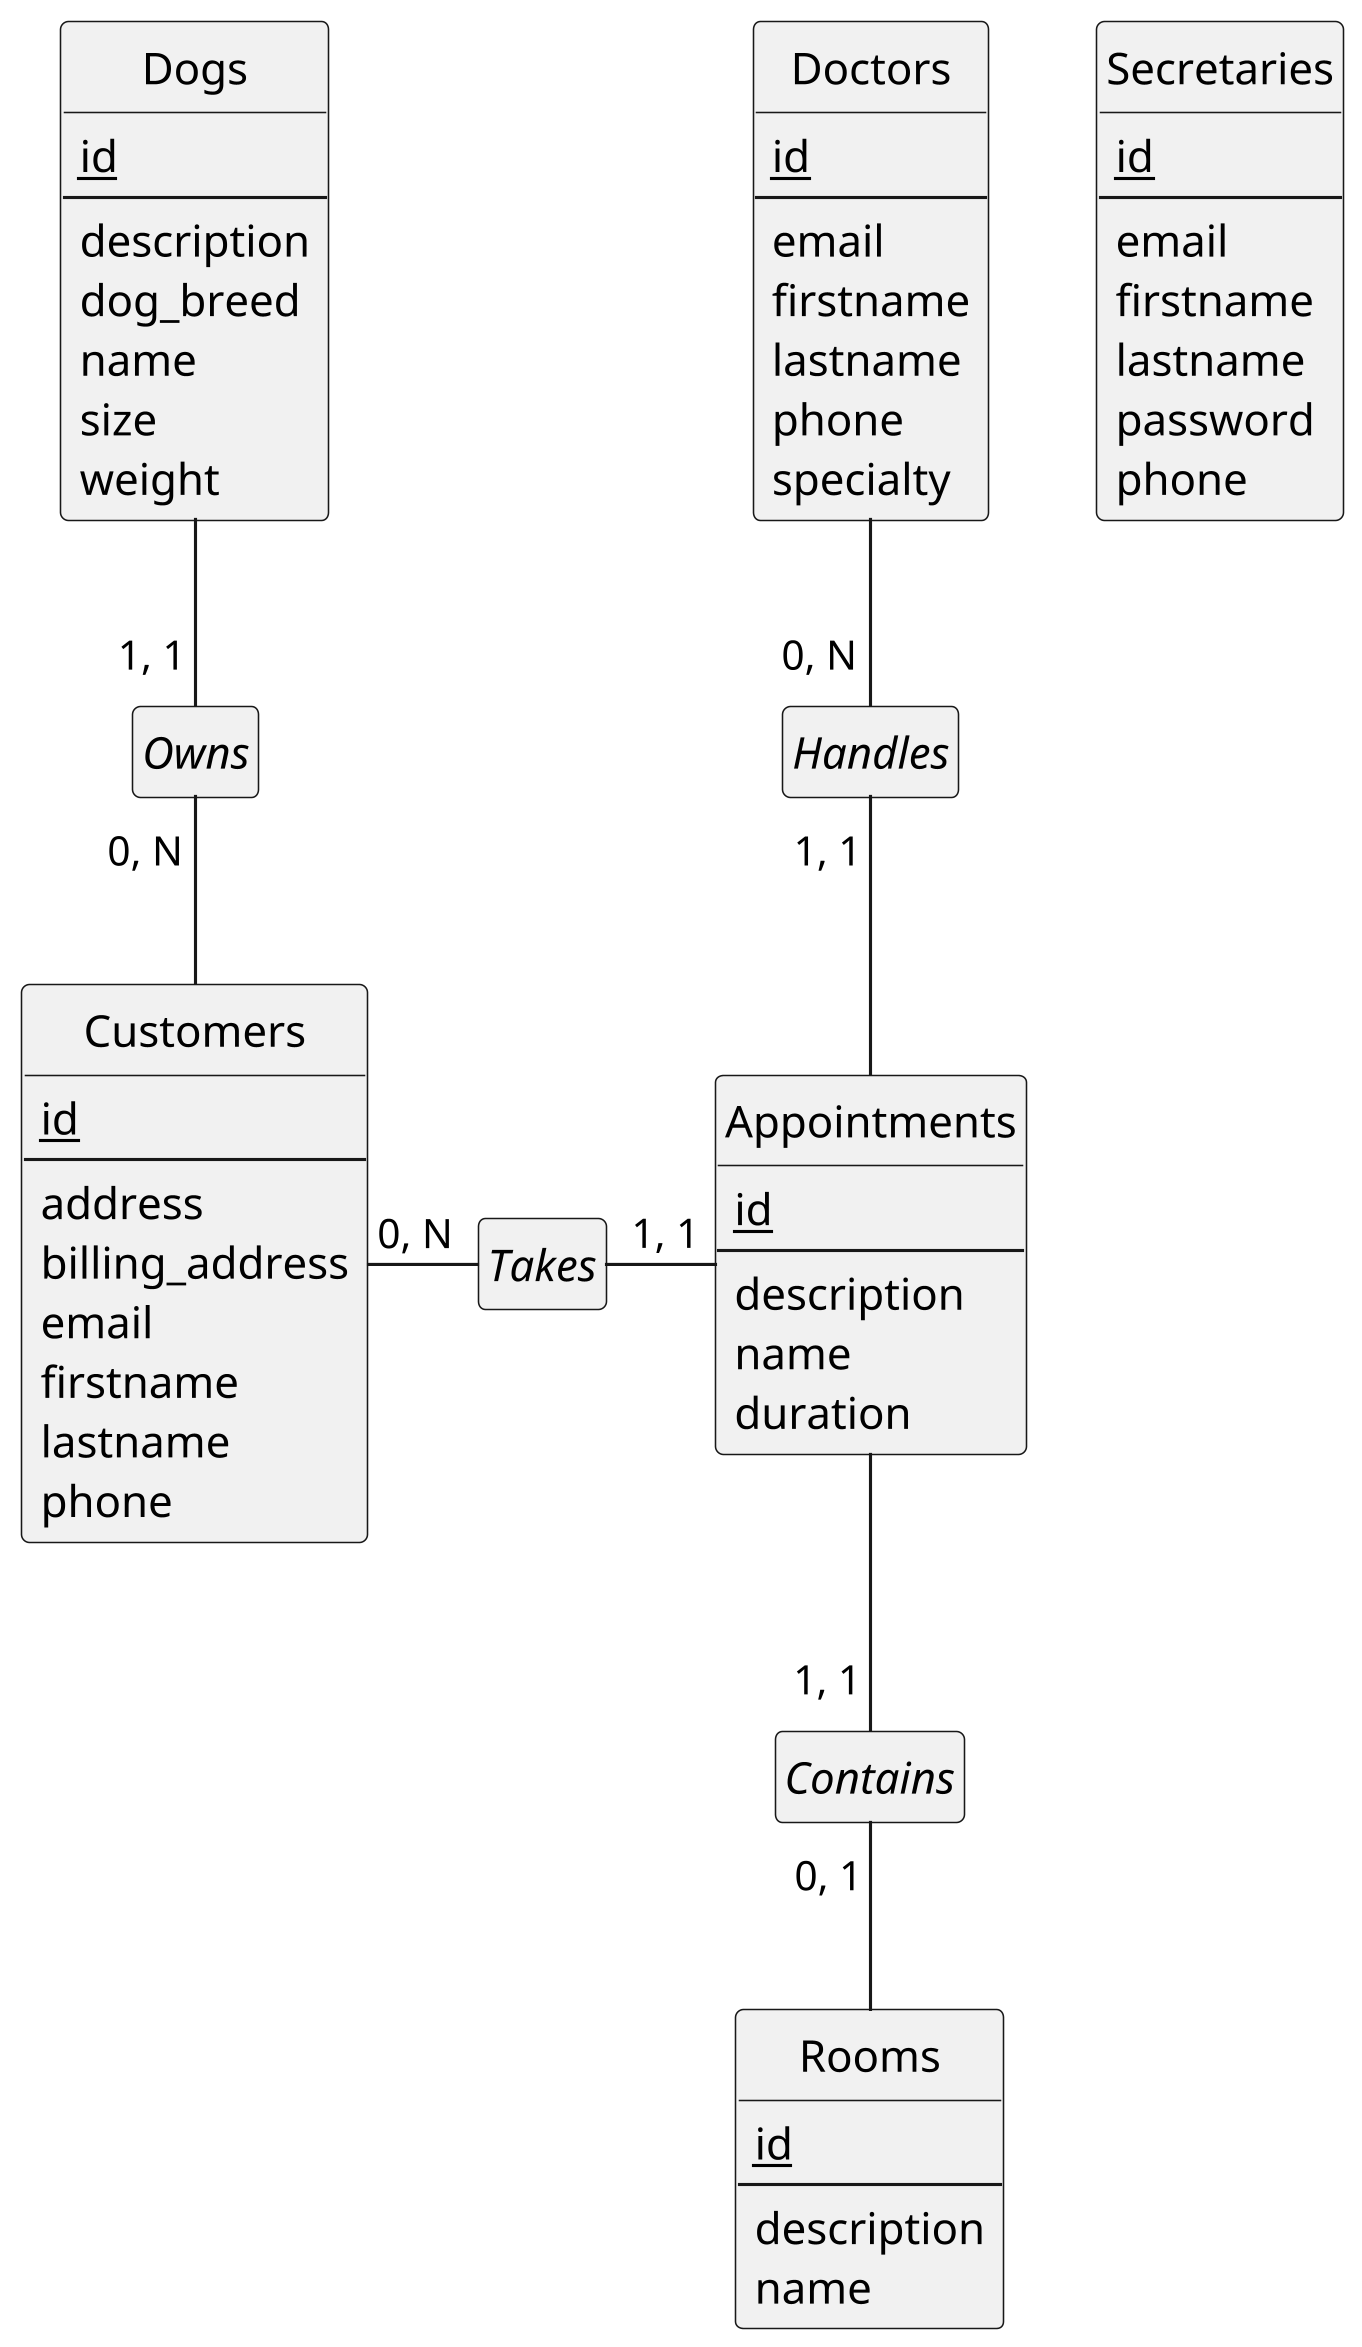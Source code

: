 @startuml

!define table(x) class x << (T,#FFAAAA) >>
!define verb(x) interface x << (V,#FFAAAA) >>
!define primary_key(x) <u>x</u>
skinparam dpi 300
hide methods
hide empty members
hide circle
hide stereotypes

table(Secretaries) {
    primary_key(id)
    --
    email
    firstname
    lastname
    password
    phone
}

table(Doctors) {
    primary_key(id)
    --
    email
    firstname
    lastname
    phone
    specialty
}

table(Customers) {
    primary_key(id)
    --
    address
    billing_address
    email
    firstname
    lastname
    phone
}

table(Appointments) {
        primary_key(id)
        --
        description
        name
        duration
}

table(Dogs) {
    primary_key(id)
    --
    description
    dog_breed
    name
    size
    weight
}

table(Rooms) {
    primary_key(id)
    --
    description
    name
}

verb(Contains)
verb(Handles)
verb(Owns)
verb(Takes)

Appointments -- "1, 1" Contains
Contains "0, 1" -- Rooms

Dogs -- "1, 1" Owns
Owns "0, N" -- Customers

Customers - "0, N" Takes
Takes "1, 1" - Appointments

Doctors -- "0, N" Handles
Handles "1, 1" -- Appointments

@enduml
